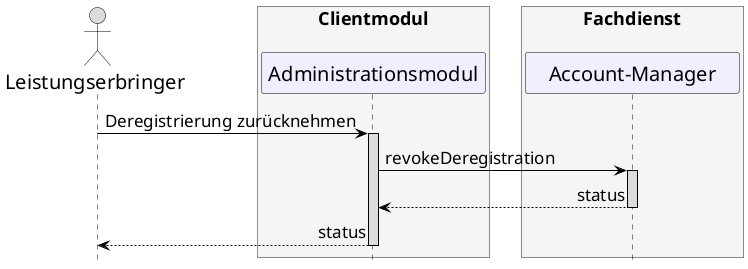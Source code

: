 /'
# KIM 1.5
# Account Manager
# Sequence Diagram
# Name: Operation revokeDeregistration
'/

@startuml
skinparam sequenceMessageAlign direction
skinparam minClassWidth 200
skinparam BoxPadding 15
skinparam sequenceReferenceHeaderBackgroundColor palegreen
scale max 2048 width
hide footbox

skinparam sequence {
ArrowColor black
ArrowFontSize 17
ActorBorderColor black
LifeLineBorderColor black
LifeLineBackgroundColor Gainsboro

ParticipantBorderColor Motivation
ParticipantBackgroundColor Motivation
ParticipantFontSize 20
ParticipantFontColor black
ParticipantBorderColor Black
ParticipantBackgroundColor MOTIVATION

ActorBackgroundColor Gainsboro
ActorFontColor black
ActorFontSize 20
ActorFontName Aapex
}
      actor L as "Leistungserbringer"
      box <size:18>Clientmodul\n #WhiteSmoke
      participant A as "Administrationsmodul"
      end box
      box <size:18>Fachdienst\n #WhiteSmoke
      participant AM as "Account-Manager"
      end box

L->A: Deregistrierung zurücknehmen
 activate A
 A->AM: revokeDeregistration
 activate AM
 AM --> A: status
 deactivate AM
 A-->L: status
 deactivate A
@enduml